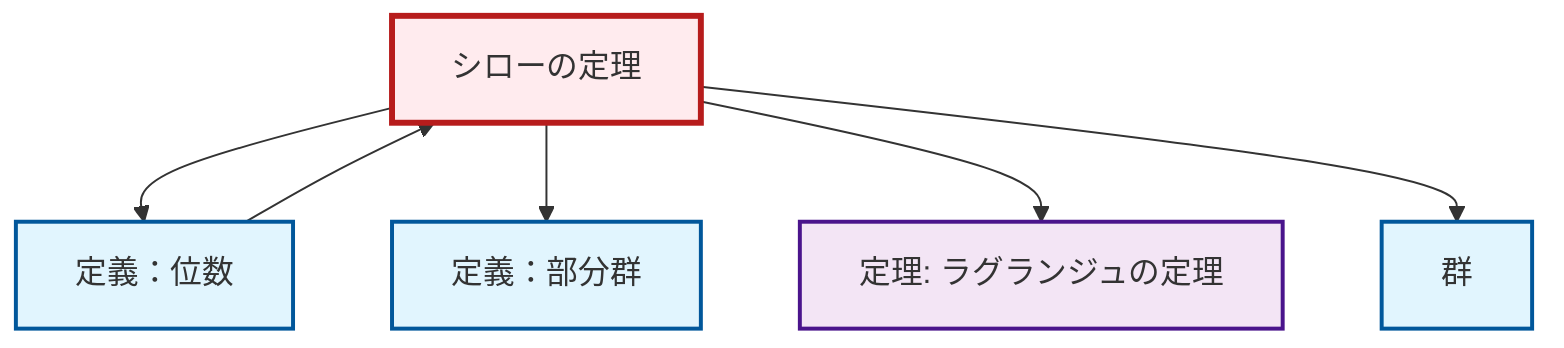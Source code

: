 graph TD
    classDef definition fill:#e1f5fe,stroke:#01579b,stroke-width:2px
    classDef theorem fill:#f3e5f5,stroke:#4a148c,stroke-width:2px
    classDef axiom fill:#fff3e0,stroke:#e65100,stroke-width:2px
    classDef example fill:#e8f5e9,stroke:#1b5e20,stroke-width:2px
    classDef current fill:#ffebee,stroke:#b71c1c,stroke-width:3px
    def-subgroup["定義：部分群"]:::definition
    thm-sylow["シローの定理"]:::theorem
    thm-lagrange["定理: ラグランジュの定理"]:::theorem
    def-order["定義：位数"]:::definition
    def-group["群"]:::definition
    thm-sylow --> def-order
    def-order --> thm-sylow
    thm-sylow --> def-subgroup
    thm-sylow --> thm-lagrange
    thm-sylow --> def-group
    class thm-sylow current
